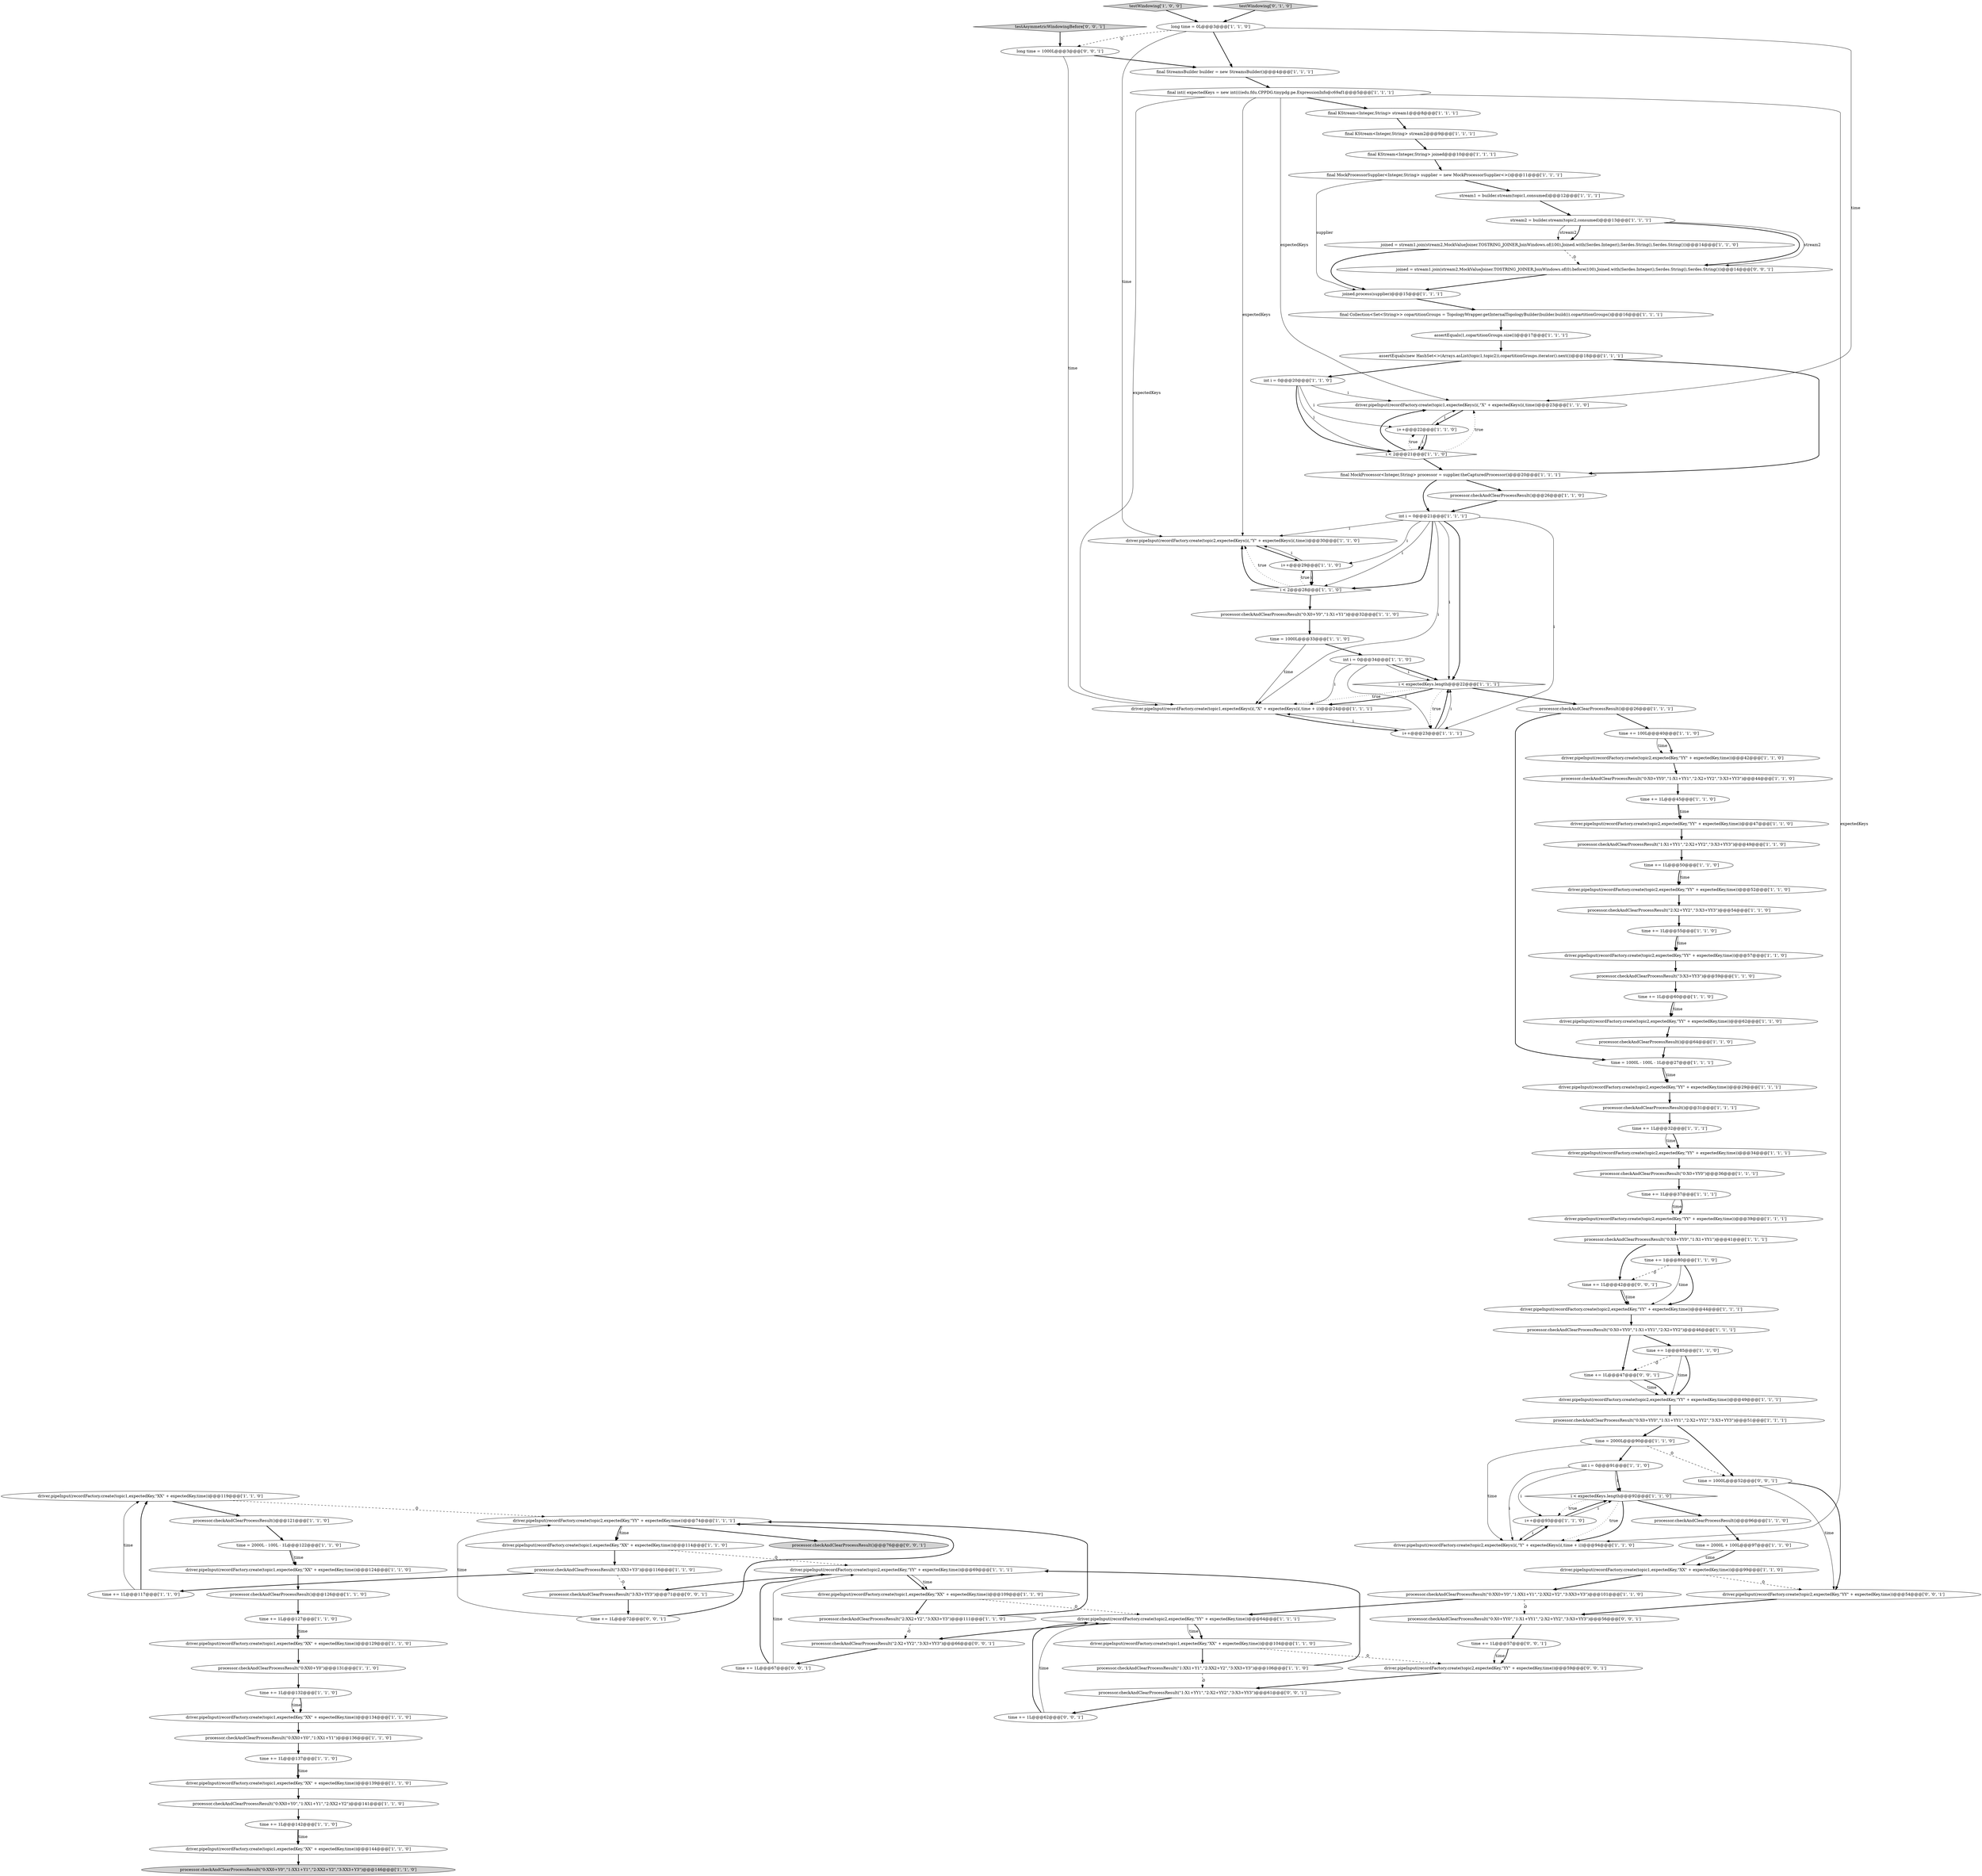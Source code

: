 digraph {
97 [style = filled, label = "driver.pipeInput(recordFactory.create(topic1,expectedKey,\"XX\" + expectedKey,time))@@@124@@@['1', '1', '0']", fillcolor = white, shape = ellipse image = "AAA0AAABBB1BBB"];
49 [style = filled, label = "driver.pipeInput(recordFactory.create(topic1,expectedKey,\"XX\" + expectedKey,time))@@@129@@@['1', '1', '0']", fillcolor = white, shape = ellipse image = "AAA0AAABBB1BBB"];
50 [style = filled, label = "i < expectedKeys.length@@@22@@@['1', '1', '1']", fillcolor = white, shape = diamond image = "AAA0AAABBB1BBB"];
40 [style = filled, label = "final MockProcessorSupplier<Integer,String> supplier = new MockProcessorSupplier<>()@@@11@@@['1', '1', '1']", fillcolor = white, shape = ellipse image = "AAA0AAABBB1BBB"];
105 [style = filled, label = "time += 1L@@@47@@@['0', '0', '1']", fillcolor = white, shape = ellipse image = "AAA0AAABBB3BBB"];
91 [style = filled, label = "i < expectedKeys.length@@@92@@@['1', '1', '0']", fillcolor = white, shape = diamond image = "AAA0AAABBB1BBB"];
35 [style = filled, label = "final Collection<Set<String>> copartitionGroups = TopologyWrapper.getInternalTopologyBuilder(builder.build()).copartitionGroups()@@@16@@@['1', '1', '1']", fillcolor = white, shape = ellipse image = "AAA0AAABBB1BBB"];
73 [style = filled, label = "processor.checkAndClearProcessResult()@@@64@@@['1', '1', '0']", fillcolor = white, shape = ellipse image = "AAA0AAABBB1BBB"];
68 [style = filled, label = "processor.checkAndClearProcessResult(\"2:X2+YY2\",\"3:X3+YY3\")@@@54@@@['1', '1', '0']", fillcolor = white, shape = ellipse image = "AAA0AAABBB1BBB"];
43 [style = filled, label = "time += 1@@@80@@@['1', '1', '0']", fillcolor = white, shape = ellipse image = "AAA0AAABBB1BBB"];
75 [style = filled, label = "time += 1L@@@45@@@['1', '1', '0']", fillcolor = white, shape = ellipse image = "AAA0AAABBB1BBB"];
29 [style = filled, label = "driver.pipeInput(recordFactory.create(topic1,expectedKeys(i(,\"X\" + expectedKeys(i(,time))@@@23@@@['1', '1', '0']", fillcolor = white, shape = ellipse image = "AAA0AAABBB1BBB"];
80 [style = filled, label = "i++@@@93@@@['1', '1', '0']", fillcolor = white, shape = ellipse image = "AAA0AAABBB1BBB"];
24 [style = filled, label = "time += 1L@@@55@@@['1', '1', '0']", fillcolor = white, shape = ellipse image = "AAA0AAABBB1BBB"];
89 [style = filled, label = "int i = 0@@@91@@@['1', '1', '0']", fillcolor = white, shape = ellipse image = "AAA0AAABBB1BBB"];
10 [style = filled, label = "assertEquals(new HashSet<>(Arrays.asList(topic1,topic2)),copartitionGroups.iterator().next())@@@18@@@['1', '1', '1']", fillcolor = white, shape = ellipse image = "AAA0AAABBB1BBB"];
110 [style = filled, label = "processor.checkAndClearProcessResult(\"2:X2+YY2\",\"3:X3+YY3\")@@@66@@@['0', '0', '1']", fillcolor = white, shape = ellipse image = "AAA0AAABBB3BBB"];
96 [style = filled, label = "processor.checkAndClearProcessResult()@@@96@@@['1', '1', '0']", fillcolor = white, shape = ellipse image = "AAA0AAABBB1BBB"];
19 [style = filled, label = "time += 1@@@85@@@['1', '1', '0']", fillcolor = white, shape = ellipse image = "AAA0AAABBB1BBB"];
74 [style = filled, label = "testWindowing['1', '0', '0']", fillcolor = lightgray, shape = diamond image = "AAA0AAABBB1BBB"];
77 [style = filled, label = "final KStream<Integer,String> stream1@@@8@@@['1', '1', '1']", fillcolor = white, shape = ellipse image = "AAA0AAABBB1BBB"];
56 [style = filled, label = "i++@@@22@@@['1', '1', '0']", fillcolor = white, shape = ellipse image = "AAA0AAABBB1BBB"];
32 [style = filled, label = "driver.pipeInput(recordFactory.create(topic2,expectedKey,\"YY\" + expectedKey,time))@@@34@@@['1', '1', '1']", fillcolor = white, shape = ellipse image = "AAA0AAABBB1BBB"];
71 [style = filled, label = "time = 2000L@@@90@@@['1', '1', '0']", fillcolor = white, shape = ellipse image = "AAA0AAABBB1BBB"];
79 [style = filled, label = "driver.pipeInput(recordFactory.create(topic2,expectedKeys(i(,\"Y\" + expectedKeys(i(,time))@@@30@@@['1', '1', '0']", fillcolor = white, shape = ellipse image = "AAA0AAABBB1BBB"];
5 [style = filled, label = "i++@@@29@@@['1', '1', '0']", fillcolor = white, shape = ellipse image = "AAA0AAABBB1BBB"];
8 [style = filled, label = "int i = 0@@@21@@@['1', '1', '1']", fillcolor = white, shape = ellipse image = "AAA0AAABBB1BBB"];
14 [style = filled, label = "time = 1000L - 100L - 1L@@@27@@@['1', '1', '1']", fillcolor = white, shape = ellipse image = "AAA0AAABBB1BBB"];
31 [style = filled, label = "driver.pipeInput(recordFactory.create(topic1,expectedKey,\"XX\" + expectedKey,time))@@@134@@@['1', '1', '0']", fillcolor = white, shape = ellipse image = "AAA0AAABBB1BBB"];
60 [style = filled, label = "processor.checkAndClearProcessResult(\"0:XX0+Y0\",\"1:XX1+Y1\")@@@136@@@['1', '1', '0']", fillcolor = white, shape = ellipse image = "AAA0AAABBB1BBB"];
46 [style = filled, label = "i < 2@@@28@@@['1', '1', '0']", fillcolor = white, shape = diamond image = "AAA0AAABBB1BBB"];
108 [style = filled, label = "driver.pipeInput(recordFactory.create(topic2,expectedKey,\"YY\" + expectedKey,time))@@@59@@@['0', '0', '1']", fillcolor = white, shape = ellipse image = "AAA0AAABBB3BBB"];
54 [style = filled, label = "stream2 = builder.stream(topic2,consumed)@@@13@@@['1', '1', '1']", fillcolor = white, shape = ellipse image = "AAA0AAABBB1BBB"];
36 [style = filled, label = "time = 2000L + 100L@@@97@@@['1', '1', '0']", fillcolor = white, shape = ellipse image = "AAA0AAABBB1BBB"];
83 [style = filled, label = "joined = stream1.join(stream2,MockValueJoiner.TOSTRING_JOINER,JoinWindows.of(100),Joined.with(Serdes.Integer(),Serdes.String(),Serdes.String()))@@@14@@@['1', '1', '0']", fillcolor = white, shape = ellipse image = "AAA0AAABBB1BBB"];
64 [style = filled, label = "joined.process(supplier)@@@15@@@['1', '1', '1']", fillcolor = white, shape = ellipse image = "AAA0AAABBB1BBB"];
87 [style = filled, label = "processor.checkAndClearProcessResult(\"0:X0+YY0\",\"1:X1+YY1\",\"2:X2+YY2\",\"3:X3+YY3\")@@@51@@@['1', '1', '1']", fillcolor = white, shape = ellipse image = "AAA0AAABBB1BBB"];
63 [style = filled, label = "driver.pipeInput(recordFactory.create(topic1,expectedKey,\"XX\" + expectedKey,time))@@@139@@@['1', '1', '0']", fillcolor = white, shape = ellipse image = "AAA0AAABBB1BBB"];
94 [style = filled, label = "driver.pipeInput(recordFactory.create(topic1,expectedKeys(i(,\"X\" + expectedKeys(i(,time + i))@@@24@@@['1', '1', '1']", fillcolor = white, shape = ellipse image = "AAA0AAABBB1BBB"];
52 [style = filled, label = "processor.checkAndClearProcessResult(\"1:X1+YY1\",\"2:X2+YY2\",\"3:X3+YY3\")@@@49@@@['1', '1', '0']", fillcolor = white, shape = ellipse image = "AAA0AAABBB1BBB"];
4 [style = filled, label = "final int(( expectedKeys = new int((((edu.fdu.CPPDG.tinypdg.pe.ExpressionInfo@c69af1@@@5@@@['1', '1', '1']", fillcolor = white, shape = ellipse image = "AAA0AAABBB1BBB"];
18 [style = filled, label = "processor.checkAndClearProcessResult(\"0:X0+YY0\")@@@36@@@['1', '1', '1']", fillcolor = white, shape = ellipse image = "AAA0AAABBB1BBB"];
66 [style = filled, label = "driver.pipeInput(recordFactory.create(topic2,expectedKeys(i(,\"Y\" + expectedKeys(i(,time + i))@@@94@@@['1', '1', '0']", fillcolor = white, shape = ellipse image = "AAA0AAABBB1BBB"];
11 [style = filled, label = "processor.checkAndClearProcessResult(\"0:XX0+Y0\",\"1:XX1+Y1\",\"2:XX2+Y2\",\"3:XX3+Y3\")@@@101@@@['1', '1', '0']", fillcolor = white, shape = ellipse image = "AAA0AAABBB1BBB"];
25 [style = filled, label = "time += 1L@@@132@@@['1', '1', '0']", fillcolor = white, shape = ellipse image = "AAA0AAABBB1BBB"];
34 [style = filled, label = "time = 2000L - 100L - 1L@@@122@@@['1', '1', '0']", fillcolor = white, shape = ellipse image = "AAA0AAABBB1BBB"];
112 [style = filled, label = "processor.checkAndClearProcessResult(\"0:X0+YY0\",\"1:X1+YY1\",\"2:X2+YY2\",\"3:X3+YY3\")@@@56@@@['0', '0', '1']", fillcolor = white, shape = ellipse image = "AAA0AAABBB3BBB"];
101 [style = filled, label = "testAsymmetricWindowingBefore['0', '0', '1']", fillcolor = lightgray, shape = diamond image = "AAA0AAABBB3BBB"];
44 [style = filled, label = "processor.checkAndClearProcessResult(\"0:XX0+Y0\",\"1:XX1+Y1\",\"2:XX2+Y2\")@@@141@@@['1', '1', '0']", fillcolor = white, shape = ellipse image = "AAA0AAABBB1BBB"];
109 [style = filled, label = "joined = stream1.join(stream2,MockValueJoiner.TOSTRING_JOINER,JoinWindows.of(0).before(100),Joined.with(Serdes.Integer(),Serdes.String(),Serdes.String()))@@@14@@@['0', '0', '1']", fillcolor = white, shape = ellipse image = "AAA0AAABBB3BBB"];
58 [style = filled, label = "processor.checkAndClearProcessResult(\"0:X0+YY0\",\"1:X1+YY1\")@@@41@@@['1', '1', '1']", fillcolor = white, shape = ellipse image = "AAA0AAABBB1BBB"];
65 [style = filled, label = "time += 1L@@@117@@@['1', '1', '0']", fillcolor = white, shape = ellipse image = "AAA0AAABBB1BBB"];
67 [style = filled, label = "processor.checkAndClearProcessResult()@@@126@@@['1', '1', '0']", fillcolor = white, shape = ellipse image = "AAA0AAABBB1BBB"];
70 [style = filled, label = "time += 1L@@@37@@@['1', '1', '1']", fillcolor = white, shape = ellipse image = "AAA0AAABBB1BBB"];
72 [style = filled, label = "driver.pipeInput(recordFactory.create(topic1,expectedKey,\"XX\" + expectedKey,time))@@@114@@@['1', '1', '0']", fillcolor = white, shape = ellipse image = "AAA0AAABBB1BBB"];
115 [style = filled, label = "long time = 1000L@@@3@@@['0', '0', '1']", fillcolor = white, shape = ellipse image = "AAA0AAABBB3BBB"];
28 [style = filled, label = "driver.pipeInput(recordFactory.create(topic2,expectedKey,\"YY\" + expectedKey,time))@@@52@@@['1', '1', '0']", fillcolor = white, shape = ellipse image = "AAA0AAABBB1BBB"];
45 [style = filled, label = "final KStream<Integer,String> stream2@@@9@@@['1', '1', '1']", fillcolor = white, shape = ellipse image = "AAA0AAABBB1BBB"];
100 [style = filled, label = "processor.checkAndClearProcessResult(\"3:X3+YY3\")@@@71@@@['0', '0', '1']", fillcolor = white, shape = ellipse image = "AAA0AAABBB3BBB"];
38 [style = filled, label = "driver.pipeInput(recordFactory.create(topic1,expectedKey,\"XX\" + expectedKey,time))@@@119@@@['1', '1', '0']", fillcolor = white, shape = ellipse image = "AAA0AAABBB1BBB"];
47 [style = filled, label = "driver.pipeInput(recordFactory.create(topic1,expectedKey,\"XX\" + expectedKey,time))@@@109@@@['1', '1', '0']", fillcolor = white, shape = ellipse image = "AAA0AAABBB1BBB"];
51 [style = filled, label = "final KStream<Integer,String> joined@@@10@@@['1', '1', '1']", fillcolor = white, shape = ellipse image = "AAA0AAABBB1BBB"];
37 [style = filled, label = "processor.checkAndClearProcessResult(\"3:XX3+Y3\")@@@116@@@['1', '1', '0']", fillcolor = white, shape = ellipse image = "AAA0AAABBB1BBB"];
113 [style = filled, label = "processor.checkAndClearProcessResult()@@@76@@@['0', '0', '1']", fillcolor = lightgray, shape = ellipse image = "AAA0AAABBB3BBB"];
98 [style = filled, label = "testWindowing['0', '1', '0']", fillcolor = lightgray, shape = diamond image = "AAA0AAABBB2BBB"];
81 [style = filled, label = "final MockProcessor<Integer,String> processor = supplier.theCapturedProcessor()@@@20@@@['1', '1', '1']", fillcolor = white, shape = ellipse image = "AAA0AAABBB1BBB"];
111 [style = filled, label = "time += 1L@@@57@@@['0', '0', '1']", fillcolor = white, shape = ellipse image = "AAA0AAABBB3BBB"];
1 [style = filled, label = "driver.pipeInput(recordFactory.create(topic1,expectedKey,\"XX\" + expectedKey,time))@@@144@@@['1', '1', '0']", fillcolor = white, shape = ellipse image = "AAA0AAABBB1BBB"];
95 [style = filled, label = "driver.pipeInput(recordFactory.create(topic2,expectedKey,\"YY\" + expectedKey,time))@@@62@@@['1', '1', '0']", fillcolor = white, shape = ellipse image = "AAA0AAABBB1BBB"];
17 [style = filled, label = "assertEquals(1,copartitionGroups.size())@@@17@@@['1', '1', '1']", fillcolor = white, shape = ellipse image = "AAA0AAABBB1BBB"];
42 [style = filled, label = "driver.pipeInput(recordFactory.create(topic2,expectedKey,\"YY\" + expectedKey,time))@@@44@@@['1', '1', '1']", fillcolor = white, shape = ellipse image = "AAA0AAABBB1BBB"];
20 [style = filled, label = "processor.checkAndClearProcessResult(\"2:XX2+Y2\",\"3:XX3+Y3\")@@@111@@@['1', '1', '0']", fillcolor = white, shape = ellipse image = "AAA0AAABBB1BBB"];
48 [style = filled, label = "int i = 0@@@20@@@['1', '1', '0']", fillcolor = white, shape = ellipse image = "AAA0AAABBB1BBB"];
99 [style = filled, label = "time += 1L@@@42@@@['0', '0', '1']", fillcolor = white, shape = ellipse image = "AAA0AAABBB3BBB"];
103 [style = filled, label = "time += 1L@@@72@@@['0', '0', '1']", fillcolor = white, shape = ellipse image = "AAA0AAABBB3BBB"];
86 [style = filled, label = "processor.checkAndClearProcessResult(\"0:X0+YY0\",\"1:X1+YY1\",\"2:X2+YY2\")@@@46@@@['1', '1', '1']", fillcolor = white, shape = ellipse image = "AAA0AAABBB1BBB"];
62 [style = filled, label = "driver.pipeInput(recordFactory.create(topic2,expectedKey,\"YY\" + expectedKey,time))@@@57@@@['1', '1', '0']", fillcolor = white, shape = ellipse image = "AAA0AAABBB1BBB"];
33 [style = filled, label = "time += 1L@@@50@@@['1', '1', '0']", fillcolor = white, shape = ellipse image = "AAA0AAABBB1BBB"];
7 [style = filled, label = "i < 2@@@21@@@['1', '1', '0']", fillcolor = white, shape = diamond image = "AAA0AAABBB1BBB"];
12 [style = filled, label = "driver.pipeInput(recordFactory.create(topic1,expectedKey,\"XX\" + expectedKey,time))@@@104@@@['1', '1', '0']", fillcolor = white, shape = ellipse image = "AAA0AAABBB1BBB"];
90 [style = filled, label = "time = 1000L@@@33@@@['1', '1', '0']", fillcolor = white, shape = ellipse image = "AAA0AAABBB1BBB"];
3 [style = filled, label = "time += 1L@@@60@@@['1', '1', '0']", fillcolor = white, shape = ellipse image = "AAA0AAABBB1BBB"];
6 [style = filled, label = "time += 1L@@@137@@@['1', '1', '0']", fillcolor = white, shape = ellipse image = "AAA0AAABBB1BBB"];
57 [style = filled, label = "driver.pipeInput(recordFactory.create(topic2,expectedKey,\"YY\" + expectedKey,time))@@@42@@@['1', '1', '0']", fillcolor = white, shape = ellipse image = "AAA0AAABBB1BBB"];
53 [style = filled, label = "processor.checkAndClearProcessResult(\"3:X3+YY3\")@@@59@@@['1', '1', '0']", fillcolor = white, shape = ellipse image = "AAA0AAABBB1BBB"];
13 [style = filled, label = "processor.checkAndClearProcessResult(\"1:XX1+Y1\",\"2:XX2+Y2\",\"3:XX3+Y3\")@@@106@@@['1', '1', '0']", fillcolor = white, shape = ellipse image = "AAA0AAABBB1BBB"];
61 [style = filled, label = "time += 100L@@@40@@@['1', '1', '0']", fillcolor = white, shape = ellipse image = "AAA0AAABBB1BBB"];
39 [style = filled, label = "driver.pipeInput(recordFactory.create(topic1,expectedKey,\"XX\" + expectedKey,time))@@@99@@@['1', '1', '0']", fillcolor = white, shape = ellipse image = "AAA0AAABBB1BBB"];
76 [style = filled, label = "driver.pipeInput(recordFactory.create(topic2,expectedKey,\"YY\" + expectedKey,time))@@@39@@@['1', '1', '1']", fillcolor = white, shape = ellipse image = "AAA0AAABBB1BBB"];
21 [style = filled, label = "long time = 0L@@@3@@@['1', '1', '0']", fillcolor = white, shape = ellipse image = "AAA0AAABBB1BBB"];
59 [style = filled, label = "time += 1L@@@127@@@['1', '1', '0']", fillcolor = white, shape = ellipse image = "AAA0AAABBB1BBB"];
104 [style = filled, label = "time = 1000L@@@52@@@['0', '0', '1']", fillcolor = white, shape = ellipse image = "AAA0AAABBB3BBB"];
106 [style = filled, label = "driver.pipeInput(recordFactory.create(topic2,expectedKey,\"YY\" + expectedKey,time))@@@54@@@['0', '0', '1']", fillcolor = white, shape = ellipse image = "AAA0AAABBB3BBB"];
93 [style = filled, label = "driver.pipeInput(recordFactory.create(topic2,expectedKey,\"YY\" + expectedKey,time))@@@49@@@['1', '1', '1']", fillcolor = white, shape = ellipse image = "AAA0AAABBB1BBB"];
22 [style = filled, label = "final StreamsBuilder builder = new StreamsBuilder()@@@4@@@['1', '1', '1']", fillcolor = white, shape = ellipse image = "AAA0AAABBB1BBB"];
114 [style = filled, label = "time += 1L@@@62@@@['0', '0', '1']", fillcolor = white, shape = ellipse image = "AAA0AAABBB3BBB"];
84 [style = filled, label = "time += 1L@@@32@@@['1', '1', '1']", fillcolor = white, shape = ellipse image = "AAA0AAABBB1BBB"];
88 [style = filled, label = "processor.checkAndClearProcessResult(\"0:X0+YY0\",\"1:X1+YY1\",\"2:X2+YY2\",\"3:X3+YY3\")@@@44@@@['1', '1', '0']", fillcolor = white, shape = ellipse image = "AAA0AAABBB1BBB"];
55 [style = filled, label = "processor.checkAndClearProcessResult()@@@121@@@['1', '1', '0']", fillcolor = white, shape = ellipse image = "AAA0AAABBB1BBB"];
23 [style = filled, label = "driver.pipeInput(recordFactory.create(topic2,expectedKey,\"YY\" + expectedKey,time))@@@69@@@['1', '1', '1']", fillcolor = white, shape = ellipse image = "AAA0AAABBB1BBB"];
41 [style = filled, label = "processor.checkAndClearProcessResult(\"0:XX0+Y0\",\"1:XX1+Y1\",\"2:XX2+Y2\",\"3:XX3+Y3\")@@@146@@@['1', '1', '0']", fillcolor = lightgray, shape = ellipse image = "AAA0AAABBB1BBB"];
78 [style = filled, label = "driver.pipeInput(recordFactory.create(topic2,expectedKey,\"YY\" + expectedKey,time))@@@74@@@['1', '1', '1']", fillcolor = white, shape = ellipse image = "AAA0AAABBB1BBB"];
82 [style = filled, label = "i++@@@23@@@['1', '1', '1']", fillcolor = white, shape = ellipse image = "AAA0AAABBB1BBB"];
26 [style = filled, label = "int i = 0@@@34@@@['1', '1', '0']", fillcolor = white, shape = ellipse image = "AAA0AAABBB1BBB"];
107 [style = filled, label = "time += 1L@@@67@@@['0', '0', '1']", fillcolor = white, shape = ellipse image = "AAA0AAABBB3BBB"];
15 [style = filled, label = "time += 1L@@@142@@@['1', '1', '0']", fillcolor = white, shape = ellipse image = "AAA0AAABBB1BBB"];
27 [style = filled, label = "processor.checkAndClearProcessResult()@@@26@@@['1', '1', '1']", fillcolor = white, shape = ellipse image = "AAA0AAABBB1BBB"];
30 [style = filled, label = "driver.pipeInput(recordFactory.create(topic2,expectedKey,\"YY\" + expectedKey,time))@@@47@@@['1', '1', '0']", fillcolor = white, shape = ellipse image = "AAA0AAABBB1BBB"];
16 [style = filled, label = "processor.checkAndClearProcessResult()@@@31@@@['1', '1', '1']", fillcolor = white, shape = ellipse image = "AAA0AAABBB1BBB"];
69 [style = filled, label = "driver.pipeInput(recordFactory.create(topic2,expectedKey,\"YY\" + expectedKey,time))@@@64@@@['1', '1', '1']", fillcolor = white, shape = ellipse image = "AAA0AAABBB1BBB"];
2 [style = filled, label = "processor.checkAndClearProcessResult(\"0:XX0+Y0\")@@@131@@@['1', '1', '0']", fillcolor = white, shape = ellipse image = "AAA0AAABBB1BBB"];
85 [style = filled, label = "processor.checkAndClearProcessResult()@@@26@@@['1', '1', '0']", fillcolor = white, shape = ellipse image = "AAA0AAABBB1BBB"];
9 [style = filled, label = "processor.checkAndClearProcessResult(\"0:X0+Y0\",\"1:X1+Y1\")@@@32@@@['1', '1', '0']", fillcolor = white, shape = ellipse image = "AAA0AAABBB1BBB"];
0 [style = filled, label = "driver.pipeInput(recordFactory.create(topic2,expectedKey,\"YY\" + expectedKey,time))@@@29@@@['1', '1', '1']", fillcolor = white, shape = ellipse image = "AAA0AAABBB1BBB"];
102 [style = filled, label = "processor.checkAndClearProcessResult(\"1:X1+YY1\",\"2:X2+YY2\",\"3:X3+YY3\")@@@61@@@['0', '0', '1']", fillcolor = white, shape = ellipse image = "AAA0AAABBB3BBB"];
92 [style = filled, label = "stream1 = builder.stream(topic1,consumed)@@@12@@@['1', '1', '1']", fillcolor = white, shape = ellipse image = "AAA0AAABBB1BBB"];
82->50 [style = bold, label=""];
16->84 [style = bold, label=""];
26->94 [style = solid, label="i"];
46->79 [style = bold, label=""];
24->62 [style = solid, label="time"];
52->33 [style = bold, label=""];
15->1 [style = bold, label=""];
115->94 [style = solid, label="time"];
53->3 [style = bold, label=""];
4->29 [style = solid, label="expectedKeys"];
21->22 [style = bold, label=""];
76->58 [style = bold, label=""];
70->76 [style = solid, label="time"];
70->76 [style = bold, label=""];
115->22 [style = bold, label=""];
48->29 [style = solid, label="i"];
59->49 [style = bold, label=""];
65->38 [style = solid, label="time"];
62->53 [style = bold, label=""];
101->115 [style = bold, label=""];
14->0 [style = bold, label=""];
19->93 [style = solid, label="time"];
58->43 [style = bold, label=""];
86->105 [style = bold, label=""];
11->112 [style = dashed, label="0"];
8->50 [style = solid, label="i"];
5->46 [style = solid, label="i"];
61->57 [style = bold, label=""];
15->1 [style = solid, label="time"];
43->42 [style = bold, label=""];
30->52 [style = bold, label=""];
33->28 [style = solid, label="time"];
46->79 [style = dotted, label="true"];
38->78 [style = dashed, label="0"];
99->42 [style = solid, label="time"];
73->14 [style = bold, label=""];
85->8 [style = bold, label=""];
11->69 [style = bold, label=""];
40->92 [style = bold, label=""];
74->21 [style = bold, label=""];
8->82 [style = solid, label="i"];
7->29 [style = bold, label=""];
71->104 [style = dashed, label="0"];
89->91 [style = bold, label=""];
107->23 [style = solid, label="time"];
23->47 [style = bold, label=""];
5->46 [style = bold, label=""];
47->20 [style = bold, label=""];
49->2 [style = bold, label=""];
18->70 [style = bold, label=""];
8->94 [style = solid, label="i"];
54->83 [style = solid, label="stream2"];
104->106 [style = bold, label=""];
48->56 [style = solid, label="i"];
69->12 [style = solid, label="time"];
4->79 [style = solid, label="expectedKeys"];
14->0 [style = solid, label="time"];
89->80 [style = solid, label="i"];
7->56 [style = dotted, label="true"];
103->78 [style = bold, label=""];
35->17 [style = bold, label=""];
8->79 [style = solid, label="i"];
82->94 [style = solid, label="i"];
6->63 [style = bold, label=""];
103->78 [style = solid, label="time"];
83->109 [style = dashed, label="0"];
21->29 [style = solid, label="time"];
84->32 [style = solid, label="time"];
111->108 [style = solid, label="time"];
80->91 [style = bold, label=""];
61->57 [style = solid, label="time"];
31->60 [style = bold, label=""];
68->24 [style = bold, label=""];
48->7 [style = solid, label="i"];
84->32 [style = bold, label=""];
7->29 [style = dotted, label="true"];
12->13 [style = bold, label=""];
80->66 [style = solid, label="i"];
21->115 [style = dashed, label="0"];
93->87 [style = bold, label=""];
54->83 [style = bold, label=""];
10->48 [style = bold, label=""];
107->23 [style = bold, label=""];
75->30 [style = solid, label="time"];
50->94 [style = dotted, label="true"];
114->69 [style = bold, label=""];
97->67 [style = bold, label=""];
43->42 [style = solid, label="time"];
4->77 [style = bold, label=""];
13->102 [style = dashed, label="0"];
65->38 [style = bold, label=""];
86->19 [style = bold, label=""];
39->106 [style = dashed, label="0"];
44->15 [style = bold, label=""];
34->97 [style = bold, label=""];
89->66 [style = solid, label="i"];
3->95 [style = solid, label="time"];
81->85 [style = bold, label=""];
91->66 [style = dotted, label="true"];
54->109 [style = bold, label=""];
95->73 [style = bold, label=""];
39->11 [style = bold, label=""];
26->50 [style = bold, label=""];
47->69 [style = dashed, label="0"];
48->7 [style = bold, label=""];
77->45 [style = bold, label=""];
8->46 [style = bold, label=""];
27->61 [style = bold, label=""];
87->71 [style = bold, label=""];
50->82 [style = dotted, label="true"];
29->56 [style = bold, label=""];
24->62 [style = bold, label=""];
46->5 [style = dotted, label="true"];
20->110 [style = dashed, label="0"];
26->50 [style = solid, label="i"];
64->35 [style = bold, label=""];
90->94 [style = solid, label="time"];
71->66 [style = solid, label="time"];
105->93 [style = solid, label="time"];
36->39 [style = solid, label="time"];
13->23 [style = bold, label=""];
7->81 [style = bold, label=""];
37->100 [style = dashed, label="0"];
89->91 [style = solid, label="i"];
79->5 [style = bold, label=""];
46->9 [style = bold, label=""];
51->40 [style = bold, label=""];
20->78 [style = bold, label=""];
109->64 [style = bold, label=""];
80->91 [style = solid, label="i"];
63->44 [style = bold, label=""];
57->88 [style = bold, label=""];
42->86 [style = bold, label=""];
78->72 [style = solid, label="time"];
98->21 [style = bold, label=""];
4->94 [style = solid, label="expectedKeys"];
58->99 [style = bold, label=""];
78->113 [style = bold, label=""];
25->31 [style = solid, label="time"];
91->66 [style = bold, label=""];
78->72 [style = bold, label=""];
6->63 [style = solid, label="time"];
114->69 [style = solid, label="time"];
111->108 [style = bold, label=""];
87->104 [style = bold, label=""];
108->102 [style = bold, label=""];
88->75 [style = bold, label=""];
25->31 [style = bold, label=""];
82->50 [style = solid, label="i"];
37->65 [style = bold, label=""];
66->80 [style = bold, label=""];
8->50 [style = bold, label=""];
10->81 [style = bold, label=""];
8->5 [style = solid, label="i"];
67->59 [style = bold, label=""];
71->89 [style = bold, label=""];
19->93 [style = bold, label=""];
28->68 [style = bold, label=""];
104->106 [style = solid, label="time"];
94->82 [style = bold, label=""];
19->105 [style = dashed, label="0"];
102->114 [style = bold, label=""];
27->14 [style = bold, label=""];
56->7 [style = solid, label="i"];
75->30 [style = bold, label=""];
81->8 [style = bold, label=""];
23->47 [style = solid, label="time"];
90->26 [style = bold, label=""];
34->97 [style = solid, label="time"];
54->109 [style = solid, label="stream2"];
9->90 [style = bold, label=""];
50->94 [style = bold, label=""];
96->36 [style = bold, label=""];
99->42 [style = bold, label=""];
4->66 [style = solid, label="expectedKeys"];
26->82 [style = solid, label="i"];
59->49 [style = solid, label="time"];
1->41 [style = bold, label=""];
2->25 [style = bold, label=""];
33->28 [style = bold, label=""];
32->18 [style = bold, label=""];
38->55 [style = bold, label=""];
112->111 [style = bold, label=""];
72->37 [style = bold, label=""];
72->23 [style = dashed, label="0"];
105->93 [style = bold, label=""];
8->46 [style = solid, label="i"];
45->51 [style = bold, label=""];
5->79 [style = solid, label="i"];
91->80 [style = dotted, label="true"];
69->12 [style = bold, label=""];
22->4 [style = bold, label=""];
56->7 [style = bold, label=""];
91->96 [style = bold, label=""];
60->6 [style = bold, label=""];
21->79 [style = solid, label="time"];
43->99 [style = dashed, label="0"];
83->64 [style = bold, label=""];
3->95 [style = bold, label=""];
106->112 [style = bold, label=""];
69->110 [style = bold, label=""];
92->54 [style = bold, label=""];
50->27 [style = bold, label=""];
110->107 [style = bold, label=""];
23->100 [style = bold, label=""];
40->64 [style = solid, label="supplier"];
100->103 [style = bold, label=""];
56->29 [style = solid, label="i"];
36->39 [style = bold, label=""];
17->10 [style = bold, label=""];
55->34 [style = bold, label=""];
12->108 [style = dashed, label="0"];
0->16 [style = bold, label=""];
}
